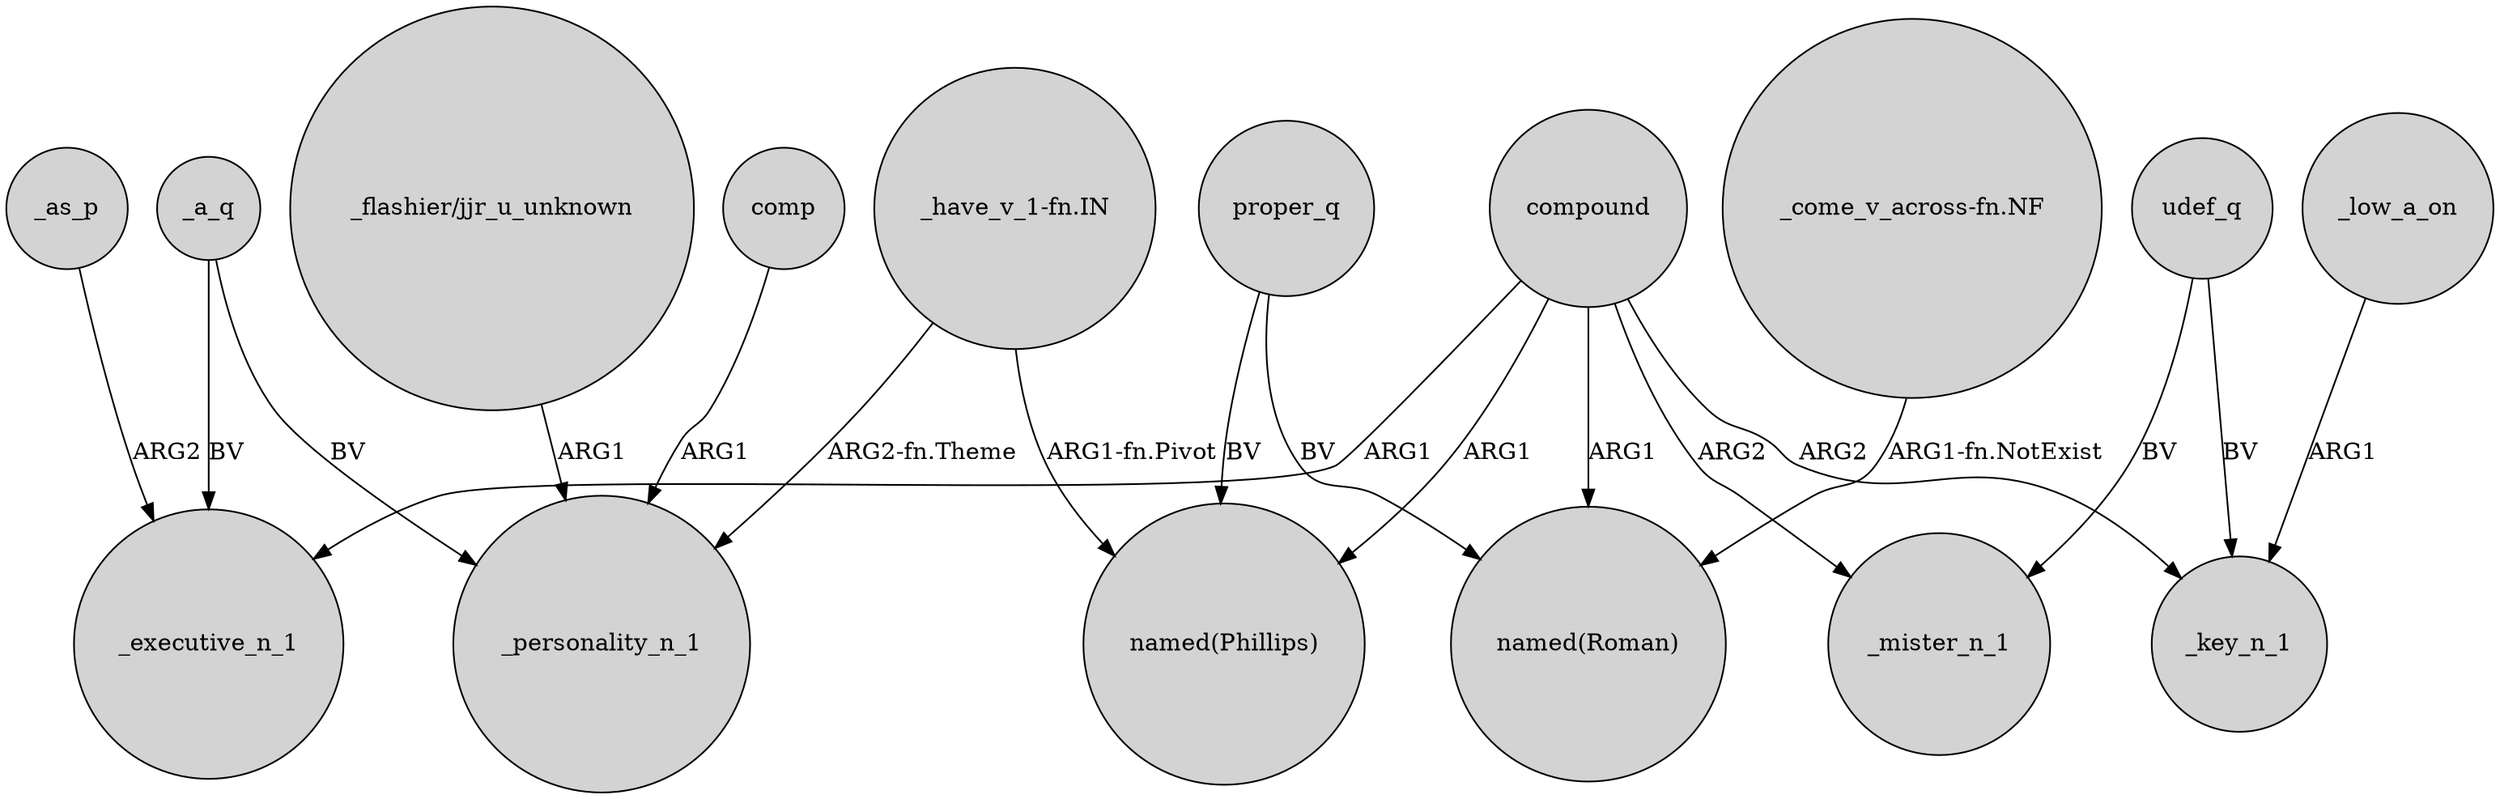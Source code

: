 digraph {
	node [shape=circle style=filled]
	compound -> _executive_n_1 [label=ARG1]
	udef_q -> _mister_n_1 [label=BV]
	_as_p -> _executive_n_1 [label=ARG2]
	compound -> _key_n_1 [label=ARG2]
	"_come_v_across-fn.NF" -> "named(Roman)" [label="ARG1-fn.NotExist"]
	_a_q -> _personality_n_1 [label=BV]
	"_have_v_1-fn.IN" -> _personality_n_1 [label="ARG2-fn.Theme"]
	"_flashier/jjr_u_unknown" -> _personality_n_1 [label=ARG1]
	comp -> _personality_n_1 [label=ARG1]
	_a_q -> _executive_n_1 [label=BV]
	udef_q -> _key_n_1 [label=BV]
	compound -> "named(Phillips)" [label=ARG1]
	compound -> "named(Roman)" [label=ARG1]
	"_have_v_1-fn.IN" -> "named(Phillips)" [label="ARG1-fn.Pivot"]
	_low_a_on -> _key_n_1 [label=ARG1]
	proper_q -> "named(Phillips)" [label=BV]
	compound -> _mister_n_1 [label=ARG2]
	proper_q -> "named(Roman)" [label=BV]
}
